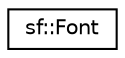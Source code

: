 digraph "Graphical Class Hierarchy"
{
  edge [fontname="Helvetica",fontsize="10",labelfontname="Helvetica",labelfontsize="10"];
  node [fontname="Helvetica",fontsize="10",shape=record];
  rankdir="LR";
  Node0 [label="sf::Font",height=0.2,width=0.4,color="black", fillcolor="white", style="filled",URL="$classsf_1_1_font.html",tooltip="Class for loading and manipulating character fonts. "];
}
